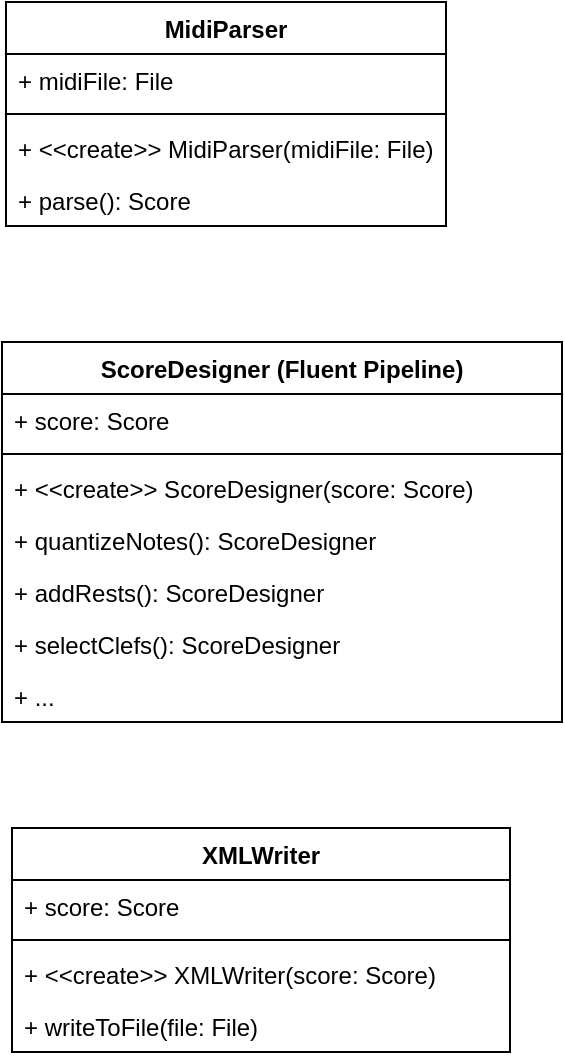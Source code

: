 <mxfile version="28.2.1">
  <diagram name="Page-1" id="jH5Ggu5JJqw-PBby8OYb">
    <mxGraphModel dx="1546" dy="889" grid="0" gridSize="10" guides="1" tooltips="1" connect="1" arrows="1" fold="1" page="1" pageScale="1" pageWidth="850" pageHeight="1100" math="0" shadow="0">
      <root>
        <mxCell id="0" />
        <mxCell id="1" parent="0" />
        <mxCell id="qydSV1-yAPoVhm1l1adm-1" value="MidiParser" style="swimlane;fontStyle=1;align=center;verticalAlign=top;childLayout=stackLayout;horizontal=1;startSize=26;horizontalStack=0;resizeParent=1;resizeParentMax=0;resizeLast=0;collapsible=1;marginBottom=0;whiteSpace=wrap;html=1;" vertex="1" parent="1">
          <mxGeometry x="312" y="273" width="220" height="112" as="geometry" />
        </mxCell>
        <mxCell id="qydSV1-yAPoVhm1l1adm-2" value="+ midiFile: File" style="text;strokeColor=none;fillColor=none;align=left;verticalAlign=top;spacingLeft=4;spacingRight=4;overflow=hidden;rotatable=0;points=[[0,0.5],[1,0.5]];portConstraint=eastwest;whiteSpace=wrap;html=1;" vertex="1" parent="qydSV1-yAPoVhm1l1adm-1">
          <mxGeometry y="26" width="220" height="26" as="geometry" />
        </mxCell>
        <mxCell id="qydSV1-yAPoVhm1l1adm-3" value="" style="line;strokeWidth=1;fillColor=none;align=left;verticalAlign=middle;spacingTop=-1;spacingLeft=3;spacingRight=3;rotatable=0;labelPosition=right;points=[];portConstraint=eastwest;strokeColor=inherit;" vertex="1" parent="qydSV1-yAPoVhm1l1adm-1">
          <mxGeometry y="52" width="220" height="8" as="geometry" />
        </mxCell>
        <mxCell id="qydSV1-yAPoVhm1l1adm-9" value="+ &amp;lt;&amp;lt;create&amp;gt;&amp;gt; MidiParser(midiFile: File)" style="text;strokeColor=none;fillColor=none;align=left;verticalAlign=top;spacingLeft=4;spacingRight=4;overflow=hidden;rotatable=0;points=[[0,0.5],[1,0.5]];portConstraint=eastwest;whiteSpace=wrap;html=1;" vertex="1" parent="qydSV1-yAPoVhm1l1adm-1">
          <mxGeometry y="60" width="220" height="26" as="geometry" />
        </mxCell>
        <mxCell id="qydSV1-yAPoVhm1l1adm-4" value="+ parse(): Score" style="text;strokeColor=none;fillColor=none;align=left;verticalAlign=top;spacingLeft=4;spacingRight=4;overflow=hidden;rotatable=0;points=[[0,0.5],[1,0.5]];portConstraint=eastwest;whiteSpace=wrap;html=1;" vertex="1" parent="qydSV1-yAPoVhm1l1adm-1">
          <mxGeometry y="86" width="220" height="26" as="geometry" />
        </mxCell>
        <mxCell id="qydSV1-yAPoVhm1l1adm-5" value="ScoreDesigner (Fluent Pipeline)" style="swimlane;fontStyle=1;align=center;verticalAlign=top;childLayout=stackLayout;horizontal=1;startSize=26;horizontalStack=0;resizeParent=1;resizeParentMax=0;resizeLast=0;collapsible=1;marginBottom=0;whiteSpace=wrap;html=1;" vertex="1" parent="1">
          <mxGeometry x="310" y="443" width="280" height="190" as="geometry" />
        </mxCell>
        <mxCell id="qydSV1-yAPoVhm1l1adm-6" value="+ score: Score" style="text;strokeColor=none;fillColor=none;align=left;verticalAlign=top;spacingLeft=4;spacingRight=4;overflow=hidden;rotatable=0;points=[[0,0.5],[1,0.5]];portConstraint=eastwest;whiteSpace=wrap;html=1;" vertex="1" parent="qydSV1-yAPoVhm1l1adm-5">
          <mxGeometry y="26" width="280" height="26" as="geometry" />
        </mxCell>
        <mxCell id="qydSV1-yAPoVhm1l1adm-7" value="" style="line;strokeWidth=1;fillColor=none;align=left;verticalAlign=middle;spacingTop=-1;spacingLeft=3;spacingRight=3;rotatable=0;labelPosition=right;points=[];portConstraint=eastwest;strokeColor=inherit;" vertex="1" parent="qydSV1-yAPoVhm1l1adm-5">
          <mxGeometry y="52" width="280" height="8" as="geometry" />
        </mxCell>
        <mxCell id="qydSV1-yAPoVhm1l1adm-8" value="+ &amp;lt;&amp;lt;create&amp;gt;&amp;gt; ScoreDesigner(score: Score)" style="text;strokeColor=none;fillColor=none;align=left;verticalAlign=top;spacingLeft=4;spacingRight=4;overflow=hidden;rotatable=0;points=[[0,0.5],[1,0.5]];portConstraint=eastwest;whiteSpace=wrap;html=1;" vertex="1" parent="qydSV1-yAPoVhm1l1adm-5">
          <mxGeometry y="60" width="280" height="26" as="geometry" />
        </mxCell>
        <mxCell id="qydSV1-yAPoVhm1l1adm-10" value="+ quantizeNotes(): ScoreDesigner" style="text;strokeColor=none;fillColor=none;align=left;verticalAlign=top;spacingLeft=4;spacingRight=4;overflow=hidden;rotatable=0;points=[[0,0.5],[1,0.5]];portConstraint=eastwest;whiteSpace=wrap;html=1;" vertex="1" parent="qydSV1-yAPoVhm1l1adm-5">
          <mxGeometry y="86" width="280" height="26" as="geometry" />
        </mxCell>
        <mxCell id="qydSV1-yAPoVhm1l1adm-11" value="+ addRests(): ScoreDesigner" style="text;strokeColor=none;fillColor=none;align=left;verticalAlign=top;spacingLeft=4;spacingRight=4;overflow=hidden;rotatable=0;points=[[0,0.5],[1,0.5]];portConstraint=eastwest;whiteSpace=wrap;html=1;" vertex="1" parent="qydSV1-yAPoVhm1l1adm-5">
          <mxGeometry y="112" width="280" height="26" as="geometry" />
        </mxCell>
        <mxCell id="qydSV1-yAPoVhm1l1adm-12" value="+ selectClefs(): ScoreDesigner" style="text;strokeColor=none;fillColor=none;align=left;verticalAlign=top;spacingLeft=4;spacingRight=4;overflow=hidden;rotatable=0;points=[[0,0.5],[1,0.5]];portConstraint=eastwest;whiteSpace=wrap;html=1;" vertex="1" parent="qydSV1-yAPoVhm1l1adm-5">
          <mxGeometry y="138" width="280" height="26" as="geometry" />
        </mxCell>
        <mxCell id="qydSV1-yAPoVhm1l1adm-13" value="+ ..." style="text;strokeColor=none;fillColor=none;align=left;verticalAlign=top;spacingLeft=4;spacingRight=4;overflow=hidden;rotatable=0;points=[[0,0.5],[1,0.5]];portConstraint=eastwest;whiteSpace=wrap;html=1;" vertex="1" parent="qydSV1-yAPoVhm1l1adm-5">
          <mxGeometry y="164" width="280" height="26" as="geometry" />
        </mxCell>
        <mxCell id="qydSV1-yAPoVhm1l1adm-14" value="XMLWriter" style="swimlane;fontStyle=1;align=center;verticalAlign=top;childLayout=stackLayout;horizontal=1;startSize=26;horizontalStack=0;resizeParent=1;resizeParentMax=0;resizeLast=0;collapsible=1;marginBottom=0;whiteSpace=wrap;html=1;" vertex="1" parent="1">
          <mxGeometry x="315" y="686" width="249" height="112" as="geometry" />
        </mxCell>
        <mxCell id="qydSV1-yAPoVhm1l1adm-15" value="+ score: Score" style="text;strokeColor=none;fillColor=none;align=left;verticalAlign=top;spacingLeft=4;spacingRight=4;overflow=hidden;rotatable=0;points=[[0,0.5],[1,0.5]];portConstraint=eastwest;whiteSpace=wrap;html=1;" vertex="1" parent="qydSV1-yAPoVhm1l1adm-14">
          <mxGeometry y="26" width="249" height="26" as="geometry" />
        </mxCell>
        <mxCell id="qydSV1-yAPoVhm1l1adm-16" value="" style="line;strokeWidth=1;fillColor=none;align=left;verticalAlign=middle;spacingTop=-1;spacingLeft=3;spacingRight=3;rotatable=0;labelPosition=right;points=[];portConstraint=eastwest;strokeColor=inherit;" vertex="1" parent="qydSV1-yAPoVhm1l1adm-14">
          <mxGeometry y="52" width="249" height="8" as="geometry" />
        </mxCell>
        <mxCell id="qydSV1-yAPoVhm1l1adm-18" value="+ &amp;lt;&amp;lt;create&amp;gt;&amp;gt; XMLWriter(score: Score)" style="text;strokeColor=none;fillColor=none;align=left;verticalAlign=top;spacingLeft=4;spacingRight=4;overflow=hidden;rotatable=0;points=[[0,0.5],[1,0.5]];portConstraint=eastwest;whiteSpace=wrap;html=1;" vertex="1" parent="qydSV1-yAPoVhm1l1adm-14">
          <mxGeometry y="60" width="249" height="26" as="geometry" />
        </mxCell>
        <mxCell id="qydSV1-yAPoVhm1l1adm-17" value="+ writeToFile(file: File)" style="text;strokeColor=none;fillColor=none;align=left;verticalAlign=top;spacingLeft=4;spacingRight=4;overflow=hidden;rotatable=0;points=[[0,0.5],[1,0.5]];portConstraint=eastwest;whiteSpace=wrap;html=1;" vertex="1" parent="qydSV1-yAPoVhm1l1adm-14">
          <mxGeometry y="86" width="249" height="26" as="geometry" />
        </mxCell>
      </root>
    </mxGraphModel>
  </diagram>
</mxfile>
